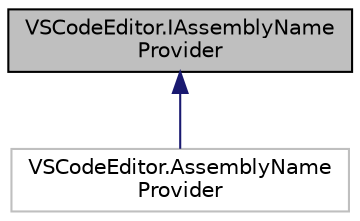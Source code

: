 digraph "VSCodeEditor.IAssemblyNameProvider"
{
 // LATEX_PDF_SIZE
  edge [fontname="Helvetica",fontsize="10",labelfontname="Helvetica",labelfontsize="10"];
  node [fontname="Helvetica",fontsize="10",shape=record];
  Node1 [label="VSCodeEditor.IAssemblyName\lProvider",height=0.2,width=0.4,color="black", fillcolor="grey75", style="filled", fontcolor="black",tooltip=" "];
  Node1 -> Node2 [dir="back",color="midnightblue",fontsize="10",style="solid",fontname="Helvetica"];
  Node2 [label="VSCodeEditor.AssemblyName\lProvider",height=0.2,width=0.4,color="grey75", fillcolor="white", style="filled",tooltip=" "];
}

